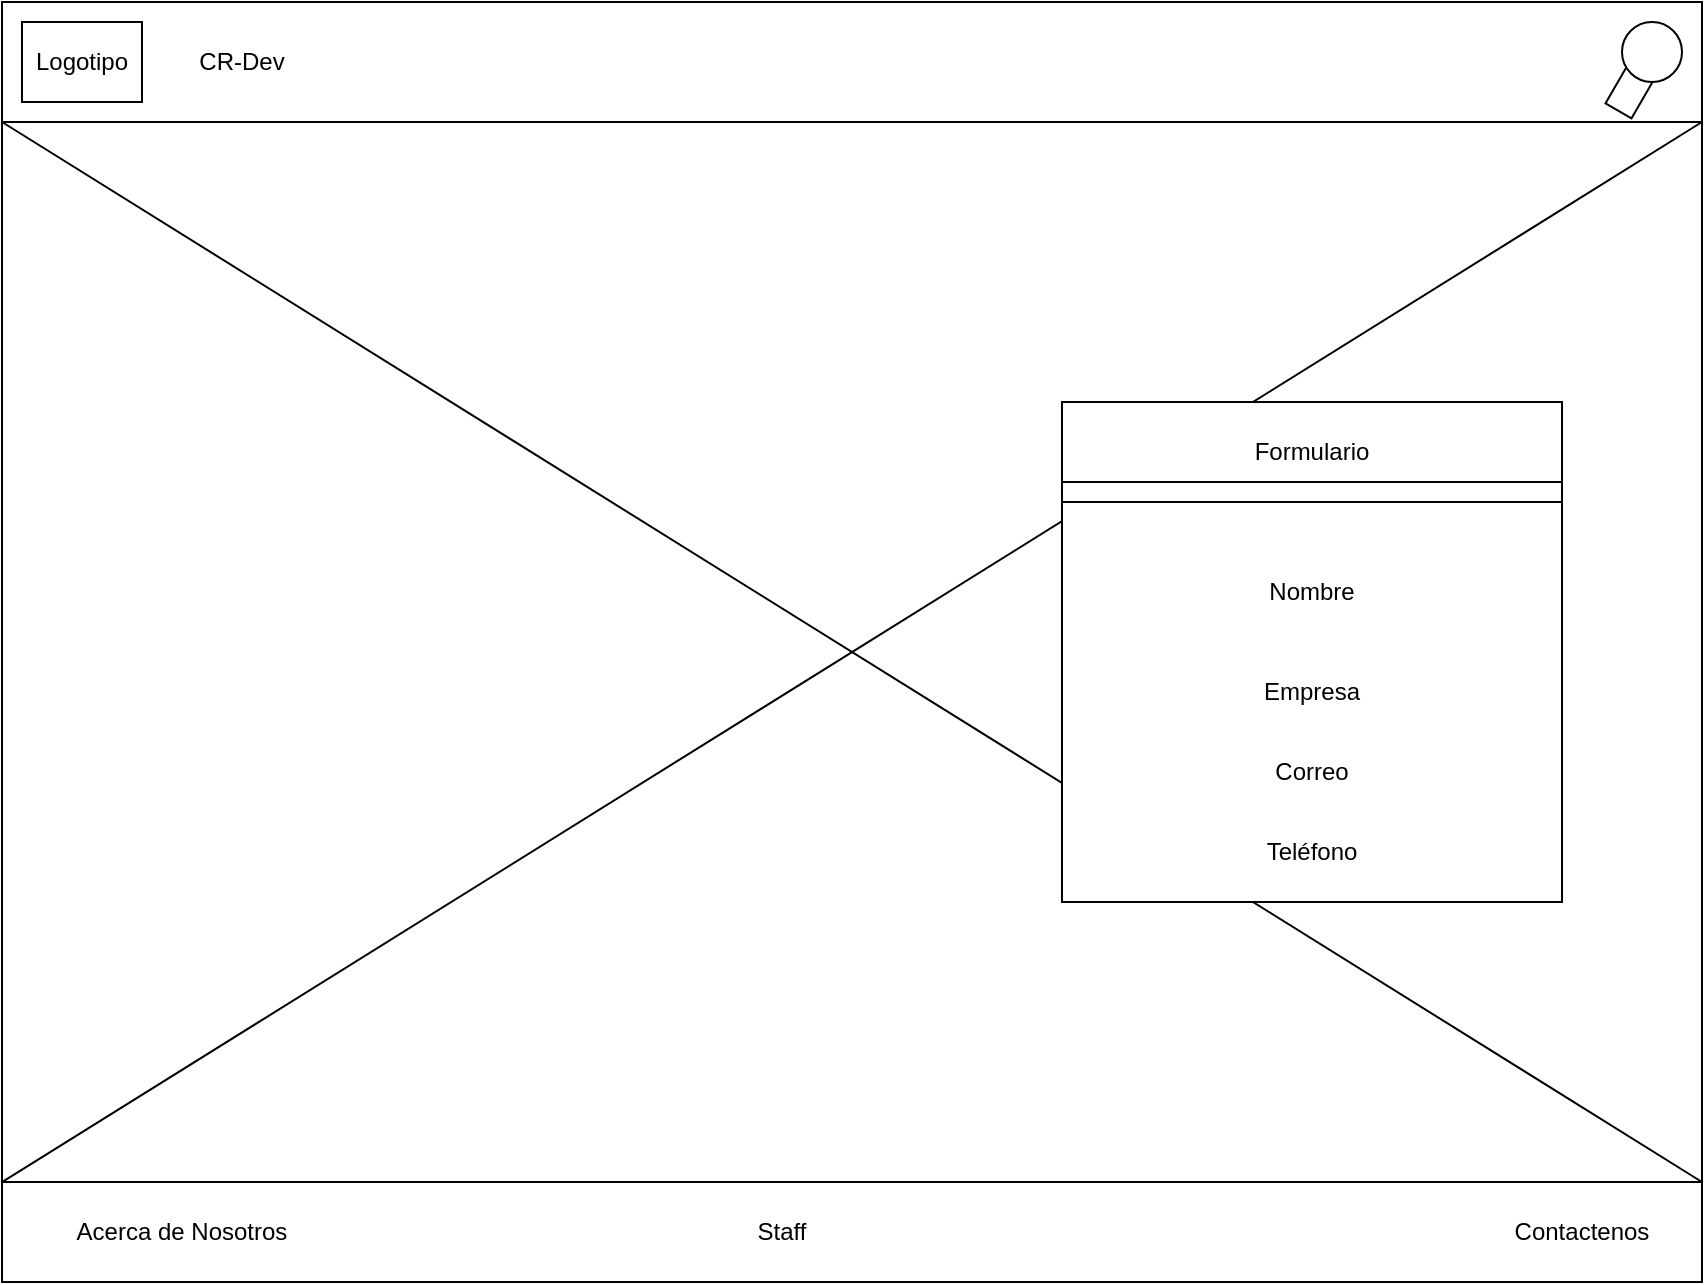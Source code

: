 <mxfile version="19.0.3" type="device"><diagram id="yS3bOW2DCMGr6KvJ4-wm" name="Página-1"><mxGraphModel dx="1278" dy="641" grid="1" gridSize="10" guides="1" tooltips="1" connect="1" arrows="1" fold="1" page="1" pageScale="1" pageWidth="827" pageHeight="1169" math="0" shadow="0"><root><mxCell id="0"/><mxCell id="1" parent="0"/><mxCell id="XHFdkZ2wotJXir33eXz7-1" value="" style="rounded=0;whiteSpace=wrap;html=1;" vertex="1" parent="1"><mxGeometry x="40" y="30" width="850" height="640" as="geometry"/></mxCell><mxCell id="XHFdkZ2wotJXir33eXz7-2" value="" style="rounded=0;whiteSpace=wrap;html=1;" vertex="1" parent="1"><mxGeometry x="40" y="30" width="850" height="60" as="geometry"/></mxCell><mxCell id="XHFdkZ2wotJXir33eXz7-3" value="Logotipo" style="rounded=0;whiteSpace=wrap;html=1;" vertex="1" parent="1"><mxGeometry x="50" y="40" width="60" height="40" as="geometry"/></mxCell><mxCell id="XHFdkZ2wotJXir33eXz7-4" value="CR-Dev" style="text;html=1;strokeColor=none;fillColor=none;align=center;verticalAlign=middle;whiteSpace=wrap;rounded=0;" vertex="1" parent="1"><mxGeometry x="130" y="45" width="60" height="30" as="geometry"/></mxCell><mxCell id="XHFdkZ2wotJXir33eXz7-6" value="" style="rounded=0;whiteSpace=wrap;html=1;" vertex="1" parent="1"><mxGeometry x="40" y="90" width="850" height="530" as="geometry"/></mxCell><mxCell id="XHFdkZ2wotJXir33eXz7-7" value="" style="rounded=0;whiteSpace=wrap;html=1;rotation=-60;" vertex="1" parent="1"><mxGeometry x="842.5" y="67.01" width="23" height="15" as="geometry"/></mxCell><mxCell id="XHFdkZ2wotJXir33eXz7-5" value="" style="ellipse;whiteSpace=wrap;html=1;aspect=fixed;" vertex="1" parent="1"><mxGeometry x="850" y="40" width="30" height="30" as="geometry"/></mxCell><mxCell id="XHFdkZ2wotJXir33eXz7-8" value="Acerca de Nosotros" style="text;html=1;strokeColor=none;fillColor=none;align=center;verticalAlign=middle;whiteSpace=wrap;rounded=0;" vertex="1" parent="1"><mxGeometry x="60" y="630" width="140" height="30" as="geometry"/></mxCell><mxCell id="XHFdkZ2wotJXir33eXz7-9" value="Staff" style="text;html=1;strokeColor=none;fillColor=none;align=center;verticalAlign=middle;whiteSpace=wrap;rounded=0;" vertex="1" parent="1"><mxGeometry x="400" y="630" width="60" height="30" as="geometry"/></mxCell><mxCell id="XHFdkZ2wotJXir33eXz7-10" value="Contactenos" style="text;html=1;strokeColor=none;fillColor=none;align=center;verticalAlign=middle;whiteSpace=wrap;rounded=0;" vertex="1" parent="1"><mxGeometry x="780" y="630" width="100" height="30" as="geometry"/></mxCell><mxCell id="XHFdkZ2wotJXir33eXz7-11" value="" style="endArrow=none;html=1;rounded=0;entryX=0;entryY=0;entryDx=0;entryDy=0;exitX=1;exitY=1;exitDx=0;exitDy=0;" edge="1" parent="1" source="XHFdkZ2wotJXir33eXz7-6" target="XHFdkZ2wotJXir33eXz7-6"><mxGeometry width="50" height="50" relative="1" as="geometry"><mxPoint x="400" y="380" as="sourcePoint"/><mxPoint x="450" y="330" as="targetPoint"/></mxGeometry></mxCell><mxCell id="XHFdkZ2wotJXir33eXz7-12" value="" style="endArrow=none;html=1;rounded=0;entryX=1;entryY=1;entryDx=0;entryDy=0;exitX=0;exitY=0.922;exitDx=0;exitDy=0;exitPerimeter=0;" edge="1" parent="1" source="XHFdkZ2wotJXir33eXz7-1" target="XHFdkZ2wotJXir33eXz7-2"><mxGeometry width="50" height="50" relative="1" as="geometry"><mxPoint x="400" y="380" as="sourcePoint"/><mxPoint x="450" y="330" as="targetPoint"/></mxGeometry></mxCell><mxCell id="XHFdkZ2wotJXir33eXz7-13" value="" style="rounded=0;whiteSpace=wrap;html=1;" vertex="1" parent="1"><mxGeometry x="570" y="230" width="250" height="250" as="geometry"/></mxCell><mxCell id="XHFdkZ2wotJXir33eXz7-14" value="Formulario" style="text;html=1;strokeColor=none;fillColor=none;align=center;verticalAlign=middle;whiteSpace=wrap;rounded=0;" vertex="1" parent="1"><mxGeometry x="665" y="240" width="60" height="30" as="geometry"/></mxCell><mxCell id="XHFdkZ2wotJXir33eXz7-15" value="Nombre" style="text;html=1;strokeColor=none;fillColor=none;align=center;verticalAlign=middle;whiteSpace=wrap;rounded=0;" vertex="1" parent="1"><mxGeometry x="580" y="310" width="230" height="30" as="geometry"/></mxCell><mxCell id="XHFdkZ2wotJXir33eXz7-16" value="Empresa" style="text;html=1;strokeColor=none;fillColor=none;align=center;verticalAlign=middle;whiteSpace=wrap;rounded=0;" vertex="1" parent="1"><mxGeometry x="580" y="360" width="230" height="30" as="geometry"/></mxCell><mxCell id="XHFdkZ2wotJXir33eXz7-17" value="Correo" style="text;html=1;strokeColor=none;fillColor=none;align=center;verticalAlign=middle;whiteSpace=wrap;rounded=0;" vertex="1" parent="1"><mxGeometry x="580" y="400" width="230" height="30" as="geometry"/></mxCell><mxCell id="XHFdkZ2wotJXir33eXz7-19" value="Teléfono" style="text;html=1;strokeColor=none;fillColor=none;align=center;verticalAlign=middle;whiteSpace=wrap;rounded=0;" vertex="1" parent="1"><mxGeometry x="665" y="440" width="60" height="30" as="geometry"/></mxCell><mxCell id="XHFdkZ2wotJXir33eXz7-21" value="" style="rounded=0;whiteSpace=wrap;html=1;" vertex="1" parent="1"><mxGeometry x="570" y="270" width="250" height="10" as="geometry"/></mxCell></root></mxGraphModel></diagram></mxfile>